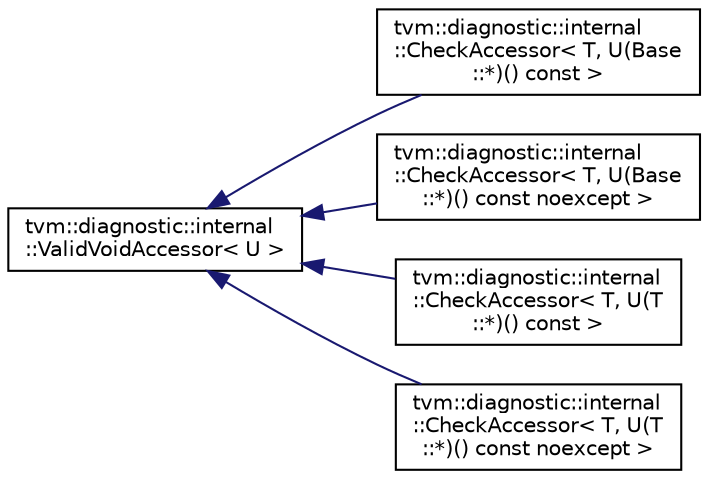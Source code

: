 digraph "Graphical Class Hierarchy"
{
 // LATEX_PDF_SIZE
  edge [fontname="Helvetica",fontsize="10",labelfontname="Helvetica",labelfontsize="10"];
  node [fontname="Helvetica",fontsize="10",shape=record];
  rankdir="LR";
  Node0 [label="tvm::diagnostic::internal\l::ValidVoidAccessor\< U \>",height=0.2,width=0.4,color="black", fillcolor="white", style="filled",URL="$structtvm_1_1diagnostic_1_1internal_1_1ValidVoidAccessor.html",tooltip=" "];
  Node0 -> Node1 [dir="back",color="midnightblue",fontsize="10",style="solid",fontname="Helvetica"];
  Node1 [label="tvm::diagnostic::internal\l::CheckAccessor\< T, U(Base\l::*)() const \>",height=0.2,width=0.4,color="black", fillcolor="white", style="filled",URL="$structtvm_1_1diagnostic_1_1internal_1_1CheckAccessor_3_01T_00_01U_07Base_1_1_5_08_07_08_01const_01_4.html",tooltip=" "];
  Node0 -> Node2 [dir="back",color="midnightblue",fontsize="10",style="solid",fontname="Helvetica"];
  Node2 [label="tvm::diagnostic::internal\l::CheckAccessor\< T, U(Base\l::*)() const noexcept \>",height=0.2,width=0.4,color="black", fillcolor="white", style="filled",URL="$structtvm_1_1diagnostic_1_1internal_1_1CheckAccessor_3_01T_00_01U_07Base_1_1_5_08_07_08_01const_01noexcept_01_4.html",tooltip=" "];
  Node0 -> Node3 [dir="back",color="midnightblue",fontsize="10",style="solid",fontname="Helvetica"];
  Node3 [label="tvm::diagnostic::internal\l::CheckAccessor\< T, U(T\l::*)() const \>",height=0.2,width=0.4,color="black", fillcolor="white", style="filled",URL="$structtvm_1_1diagnostic_1_1internal_1_1CheckAccessor_3_01T_00_01U_07T_1_1_5_08_07_08_01const_01_4.html",tooltip=" "];
  Node0 -> Node4 [dir="back",color="midnightblue",fontsize="10",style="solid",fontname="Helvetica"];
  Node4 [label="tvm::diagnostic::internal\l::CheckAccessor\< T, U(T\l::*)() const noexcept \>",height=0.2,width=0.4,color="black", fillcolor="white", style="filled",URL="$structtvm_1_1diagnostic_1_1internal_1_1CheckAccessor_3_01T_00_01U_07T_1_1_5_08_07_08_01const_01noexcept_01_4.html",tooltip=" "];
}
